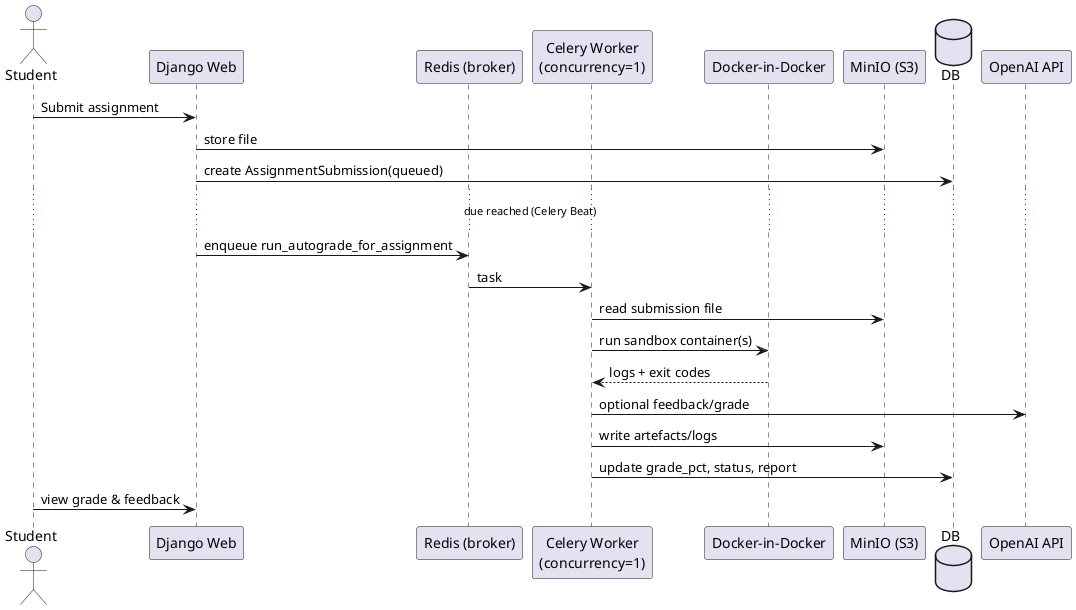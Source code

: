 @startuml Autograder – Sequence
actor Student
participant "Django Web" as Web
participant "Redis (broker)" as R
participant "Celery Worker\n(concurrency=1)" as W
participant "Docker-in-Docker" as D
participant "MinIO (S3)" as S3
database "DB" as DB
participant "OpenAI API" as LLM


Student -> Web : Submit assignment
Web -> S3 : store file
Web -> DB : create AssignmentSubmission(queued)
... due reached (Celery Beat) ...
Web -> R : enqueue run_autograde_for_assignment
R -> W : task
W -> S3 : read submission file
W -> D : run sandbox container(s)
D --> W : logs + exit codes
W -> LLM : optional feedback/grade
W -> S3 : write artefacts/logs
W -> DB : update grade_pct, status, report
Student -> Web : view grade & feedback
@enduml
